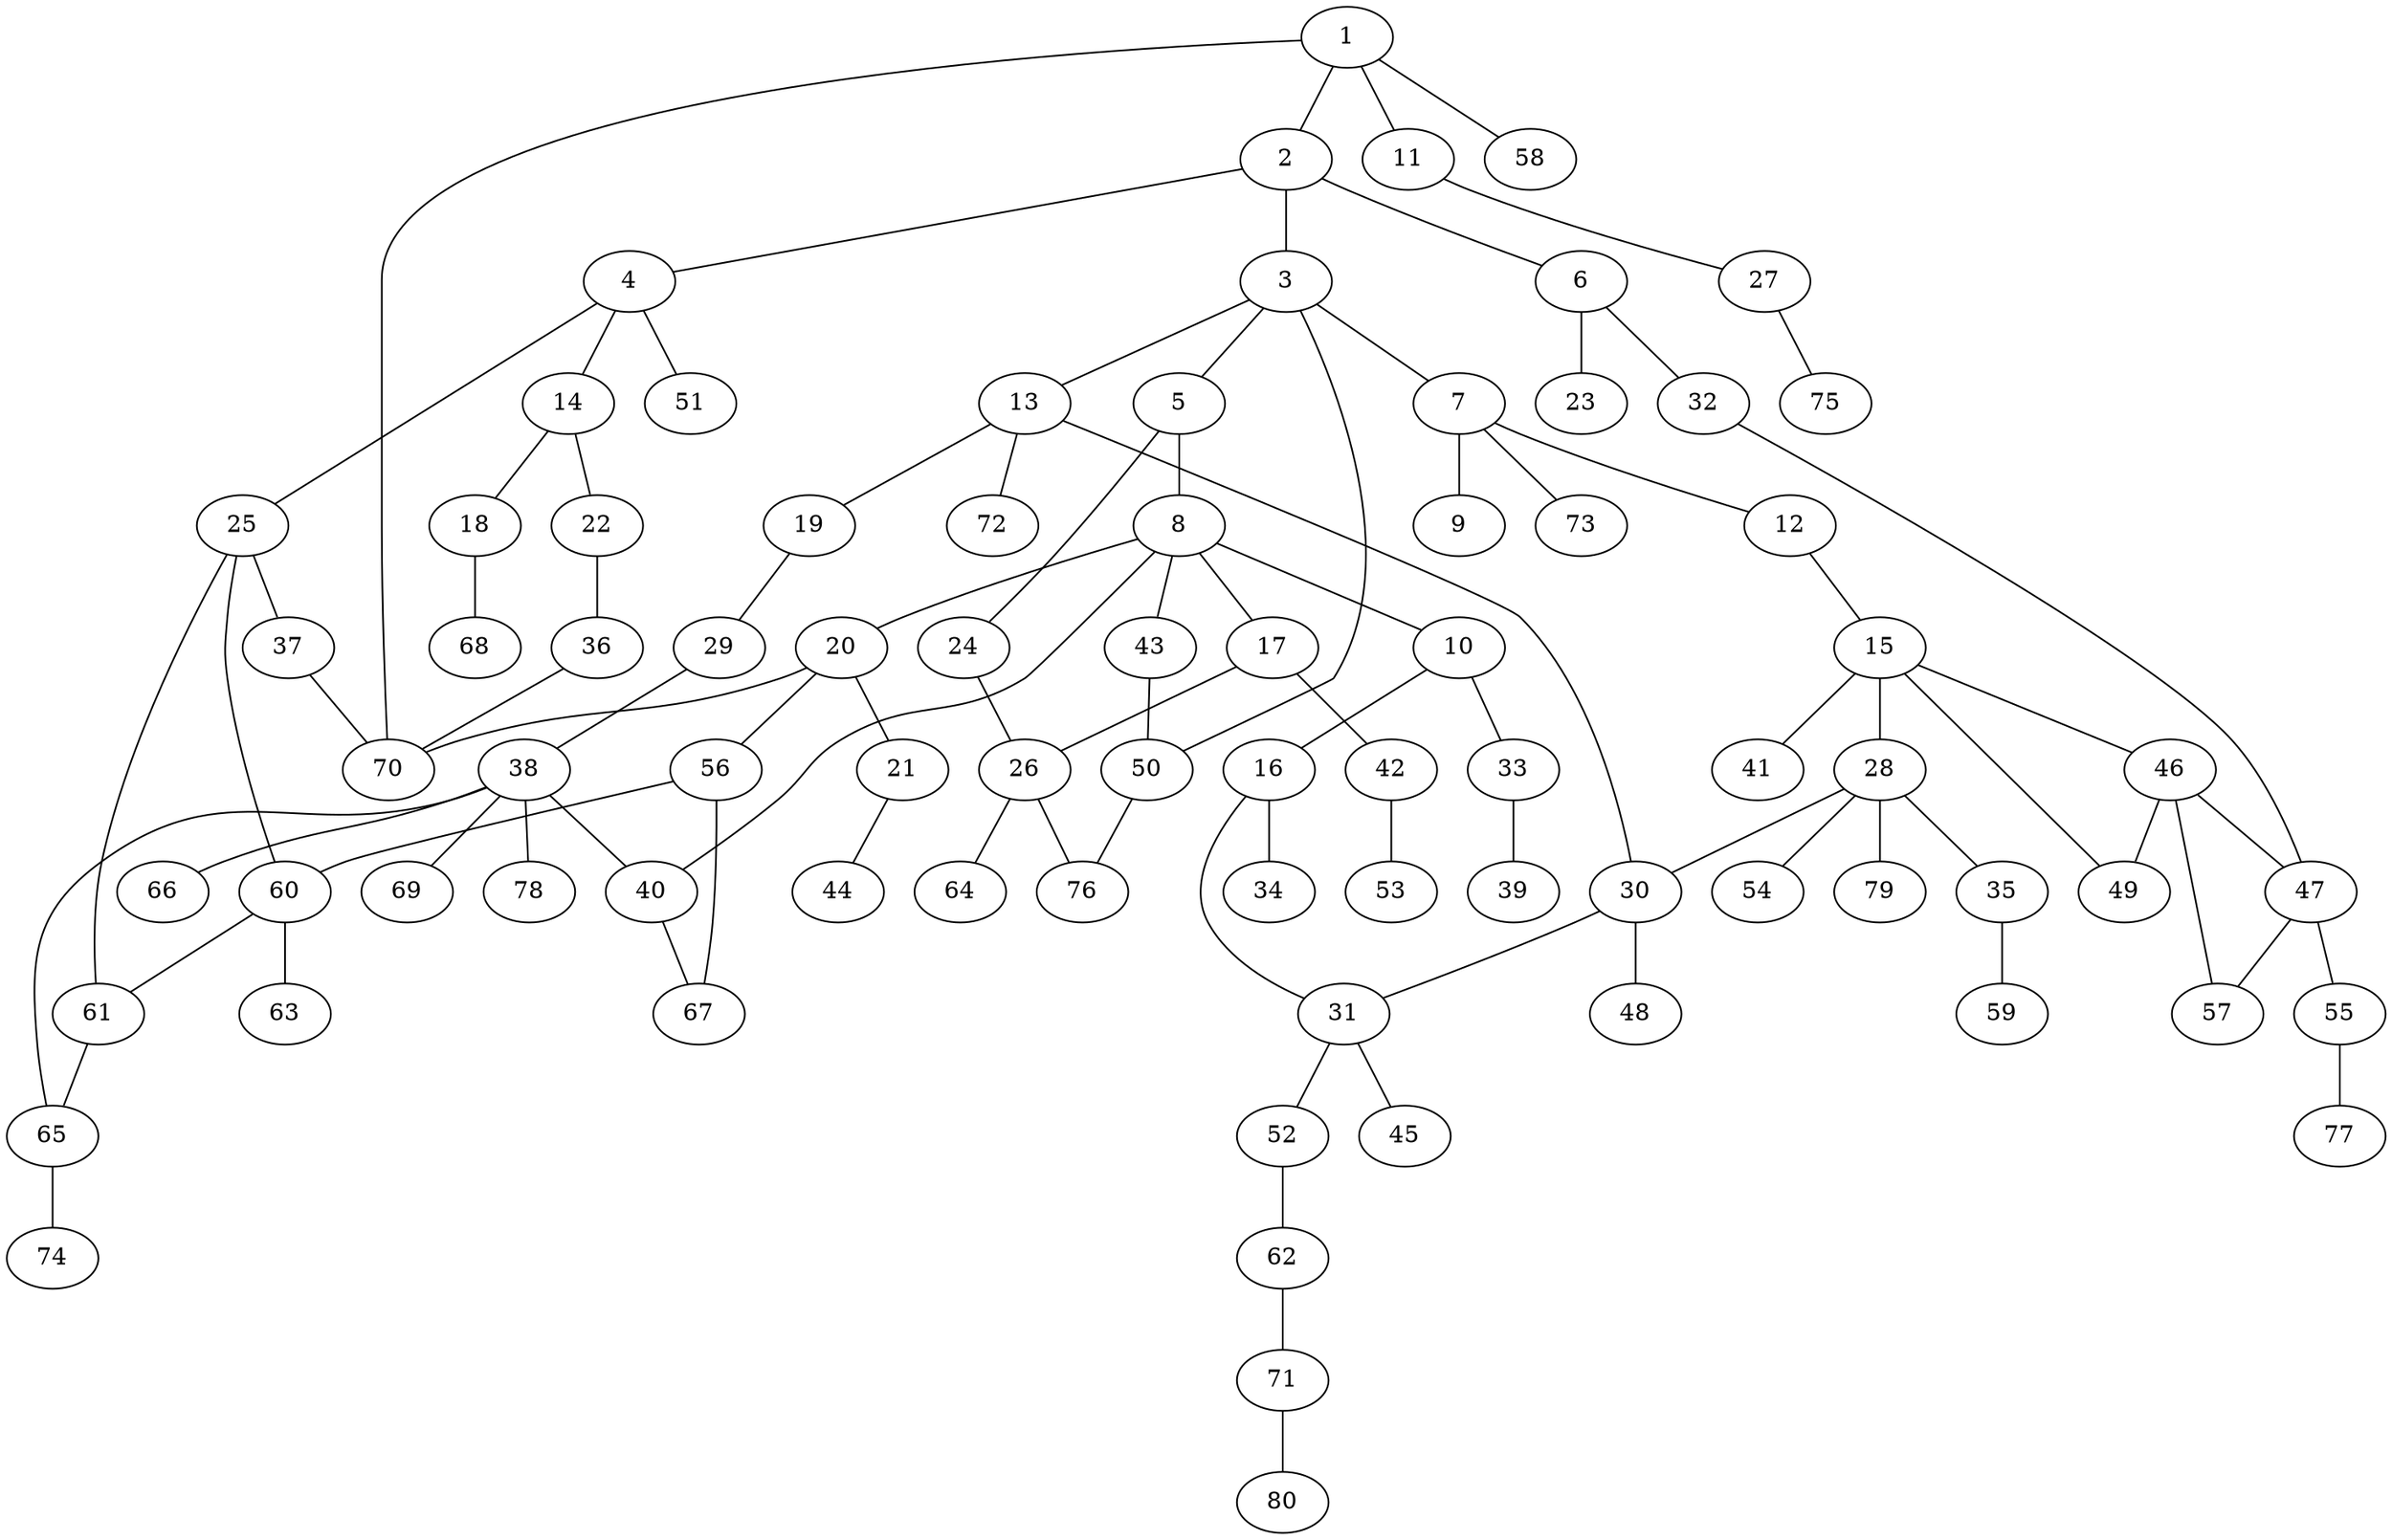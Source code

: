 graph graphname {1--2
1--11
1--58
1--70
2--3
2--4
2--6
3--5
3--7
3--13
3--50
4--14
4--25
4--51
5--8
5--24
6--23
6--32
7--9
7--12
7--73
8--10
8--17
8--20
8--40
8--43
10--16
10--33
11--27
12--15
13--19
13--30
13--72
14--18
14--22
15--28
15--41
15--46
15--49
16--31
16--34
17--26
17--42
18--68
19--29
20--21
20--56
20--70
21--44
22--36
24--26
25--37
25--60
25--61
26--64
26--76
27--75
28--30
28--35
28--54
28--79
29--38
30--31
30--48
31--45
31--52
32--47
33--39
35--59
36--70
37--70
38--40
38--65
38--66
38--69
38--78
40--67
42--53
43--50
46--47
46--49
46--57
47--55
47--57
50--76
52--62
55--77
56--60
56--67
60--61
60--63
61--65
62--71
65--74
71--80
}